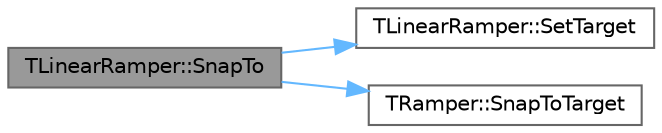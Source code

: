 digraph "TLinearRamper::SnapTo"
{
 // INTERACTIVE_SVG=YES
 // LATEX_PDF_SIZE
  bgcolor="transparent";
  edge [fontname=Helvetica,fontsize=10,labelfontname=Helvetica,labelfontsize=10];
  node [fontname=Helvetica,fontsize=10,shape=box,height=0.2,width=0.4];
  rankdir="LR";
  Node1 [id="Node000001",label="TLinearRamper::SnapTo",height=0.2,width=0.4,color="gray40", fillcolor="grey60", style="filled", fontcolor="black",tooltip=" "];
  Node1 -> Node2 [id="edge1_Node000001_Node000002",color="steelblue1",style="solid",tooltip=" "];
  Node2 [id="Node000002",label="TLinearRamper::SetTarget",height=0.2,width=0.4,color="grey40", fillcolor="white", style="filled",URL="$d4/d9e/classTLinearRamper.html#a79ffece225c625eb092844fe1fecacd6",tooltip=" "];
  Node1 -> Node3 [id="edge2_Node000001_Node000003",color="steelblue1",style="solid",tooltip=" "];
  Node3 [id="Node000003",label="TRamper::SnapToTarget",height=0.2,width=0.4,color="grey40", fillcolor="white", style="filled",URL="$db/dbf/classTRamper.html#ad7e624dad554d9ac0d85da236040d9c9",tooltip=" "];
}

